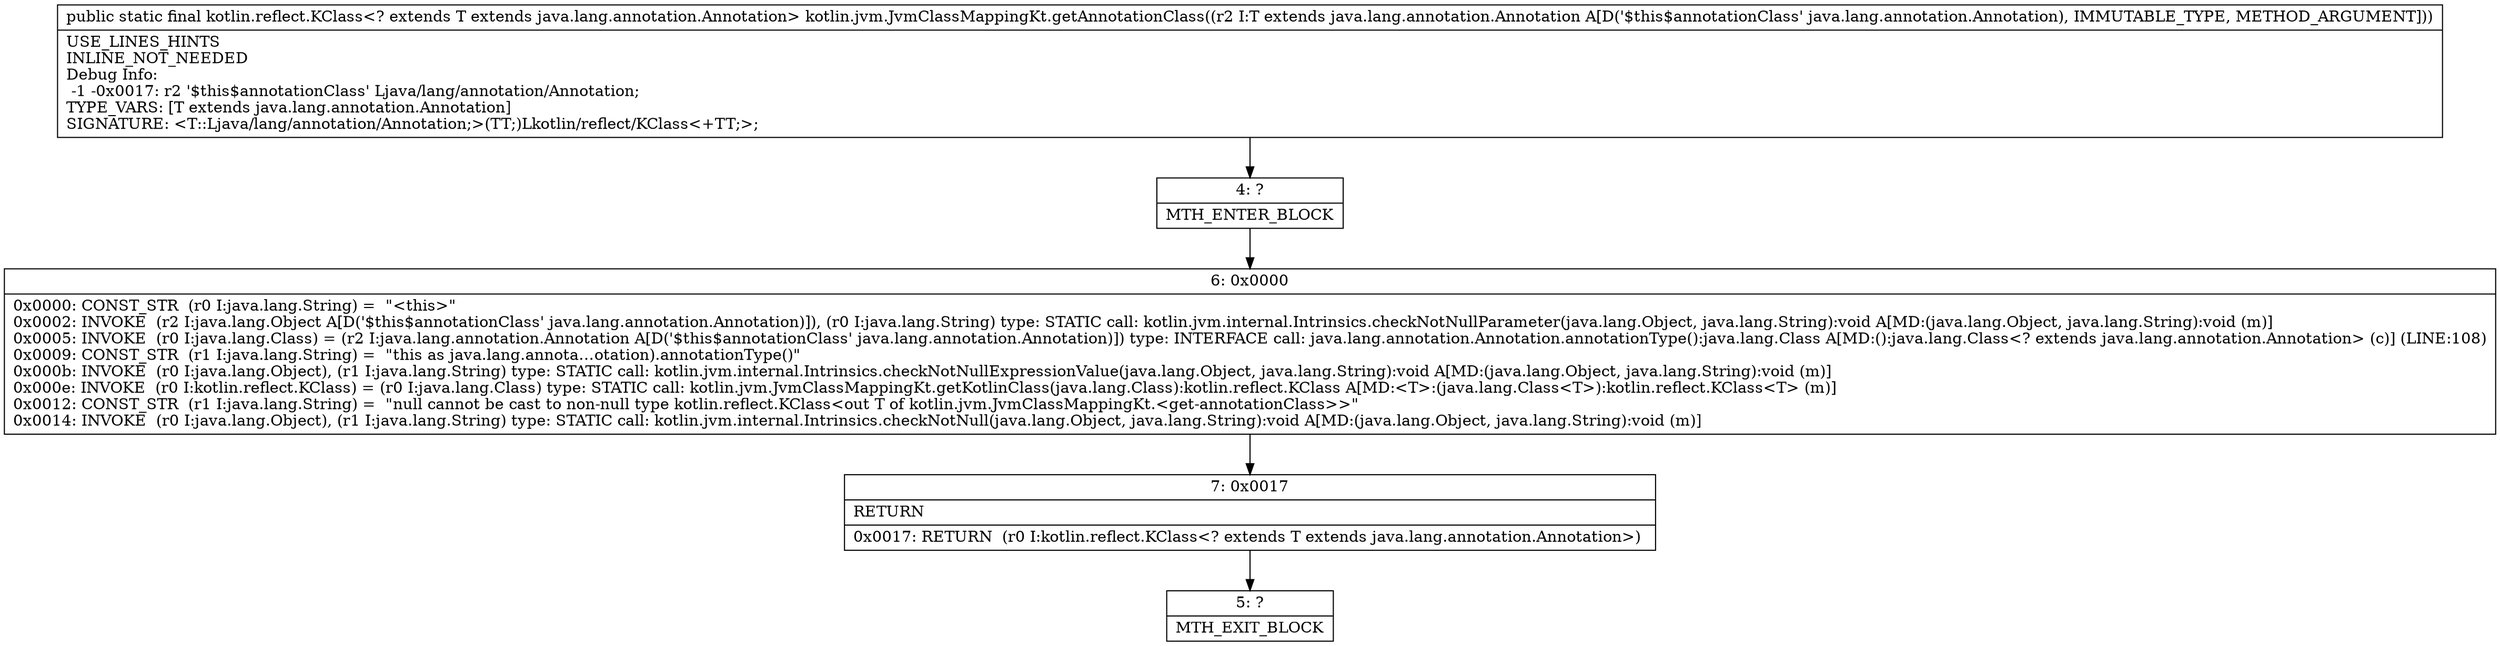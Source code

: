 digraph "CFG forkotlin.jvm.JvmClassMappingKt.getAnnotationClass(Ljava\/lang\/annotation\/Annotation;)Lkotlin\/reflect\/KClass;" {
Node_4 [shape=record,label="{4\:\ ?|MTH_ENTER_BLOCK\l}"];
Node_6 [shape=record,label="{6\:\ 0x0000|0x0000: CONST_STR  (r0 I:java.lang.String) =  \"\<this\>\" \l0x0002: INVOKE  (r2 I:java.lang.Object A[D('$this$annotationClass' java.lang.annotation.Annotation)]), (r0 I:java.lang.String) type: STATIC call: kotlin.jvm.internal.Intrinsics.checkNotNullParameter(java.lang.Object, java.lang.String):void A[MD:(java.lang.Object, java.lang.String):void (m)]\l0x0005: INVOKE  (r0 I:java.lang.Class) = (r2 I:java.lang.annotation.Annotation A[D('$this$annotationClass' java.lang.annotation.Annotation)]) type: INTERFACE call: java.lang.annotation.Annotation.annotationType():java.lang.Class A[MD:():java.lang.Class\<? extends java.lang.annotation.Annotation\> (c)] (LINE:108)\l0x0009: CONST_STR  (r1 I:java.lang.String) =  \"this as java.lang.annota…otation).annotationType()\" \l0x000b: INVOKE  (r0 I:java.lang.Object), (r1 I:java.lang.String) type: STATIC call: kotlin.jvm.internal.Intrinsics.checkNotNullExpressionValue(java.lang.Object, java.lang.String):void A[MD:(java.lang.Object, java.lang.String):void (m)]\l0x000e: INVOKE  (r0 I:kotlin.reflect.KClass) = (r0 I:java.lang.Class) type: STATIC call: kotlin.jvm.JvmClassMappingKt.getKotlinClass(java.lang.Class):kotlin.reflect.KClass A[MD:\<T\>:(java.lang.Class\<T\>):kotlin.reflect.KClass\<T\> (m)]\l0x0012: CONST_STR  (r1 I:java.lang.String) =  \"null cannot be cast to non\-null type kotlin.reflect.KClass\<out T of kotlin.jvm.JvmClassMappingKt.\<get\-annotationClass\>\>\" \l0x0014: INVOKE  (r0 I:java.lang.Object), (r1 I:java.lang.String) type: STATIC call: kotlin.jvm.internal.Intrinsics.checkNotNull(java.lang.Object, java.lang.String):void A[MD:(java.lang.Object, java.lang.String):void (m)]\l}"];
Node_7 [shape=record,label="{7\:\ 0x0017|RETURN\l|0x0017: RETURN  (r0 I:kotlin.reflect.KClass\<? extends T extends java.lang.annotation.Annotation\>) \l}"];
Node_5 [shape=record,label="{5\:\ ?|MTH_EXIT_BLOCK\l}"];
MethodNode[shape=record,label="{public static final kotlin.reflect.KClass\<? extends T extends java.lang.annotation.Annotation\> kotlin.jvm.JvmClassMappingKt.getAnnotationClass((r2 I:T extends java.lang.annotation.Annotation A[D('$this$annotationClass' java.lang.annotation.Annotation), IMMUTABLE_TYPE, METHOD_ARGUMENT]))  | USE_LINES_HINTS\lINLINE_NOT_NEEDED\lDebug Info:\l  \-1 \-0x0017: r2 '$this$annotationClass' Ljava\/lang\/annotation\/Annotation;\lTYPE_VARS: [T extends java.lang.annotation.Annotation]\lSIGNATURE: \<T::Ljava\/lang\/annotation\/Annotation;\>(TT;)Lkotlin\/reflect\/KClass\<+TT;\>;\l}"];
MethodNode -> Node_4;Node_4 -> Node_6;
Node_6 -> Node_7;
Node_7 -> Node_5;
}

